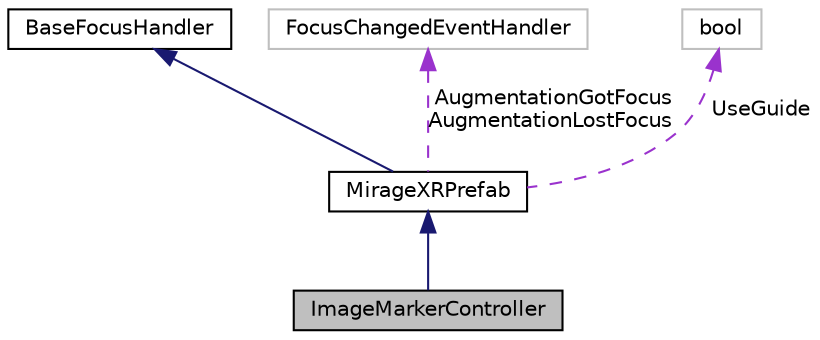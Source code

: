 digraph "ImageMarkerController"
{
 // INTERACTIVE_SVG=YES
 // LATEX_PDF_SIZE
  edge [fontname="Helvetica",fontsize="10",labelfontname="Helvetica",labelfontsize="10"];
  node [fontname="Helvetica",fontsize="10",shape=record];
  Node1 [label="ImageMarkerController",height=0.2,width=0.4,color="black", fillcolor="grey75", style="filled", fontcolor="black",tooltip=" "];
  Node2 -> Node1 [dir="back",color="midnightblue",fontsize="10",style="solid",fontname="Helvetica"];
  Node2 [label="MirageXRPrefab",height=0.2,width=0.4,color="black", fillcolor="white", style="filled",URL="$class_mirage_x_r_1_1_mirage_x_r_prefab.html",tooltip="Base class for all the MirageXR prefabs."];
  Node3 -> Node2 [dir="back",color="midnightblue",fontsize="10",style="solid",fontname="Helvetica"];
  Node3 [label="BaseFocusHandler",height=0.2,width=0.4,color="black", fillcolor="white", style="filled",URL="$class_base_focus_handler.html",tooltip=" "];
  Node4 -> Node2 [dir="back",color="darkorchid3",fontsize="10",style="dashed",label=" AugmentationGotFocus\nAugmentationLostFocus" ,fontname="Helvetica"];
  Node4 [label="FocusChangedEventHandler",height=0.2,width=0.4,color="grey75", fillcolor="white", style="filled",tooltip=" "];
  Node5 -> Node2 [dir="back",color="darkorchid3",fontsize="10",style="dashed",label=" UseGuide" ,fontname="Helvetica"];
  Node5 [label="bool",height=0.2,width=0.4,color="grey75", fillcolor="white", style="filled",tooltip=" "];
}
